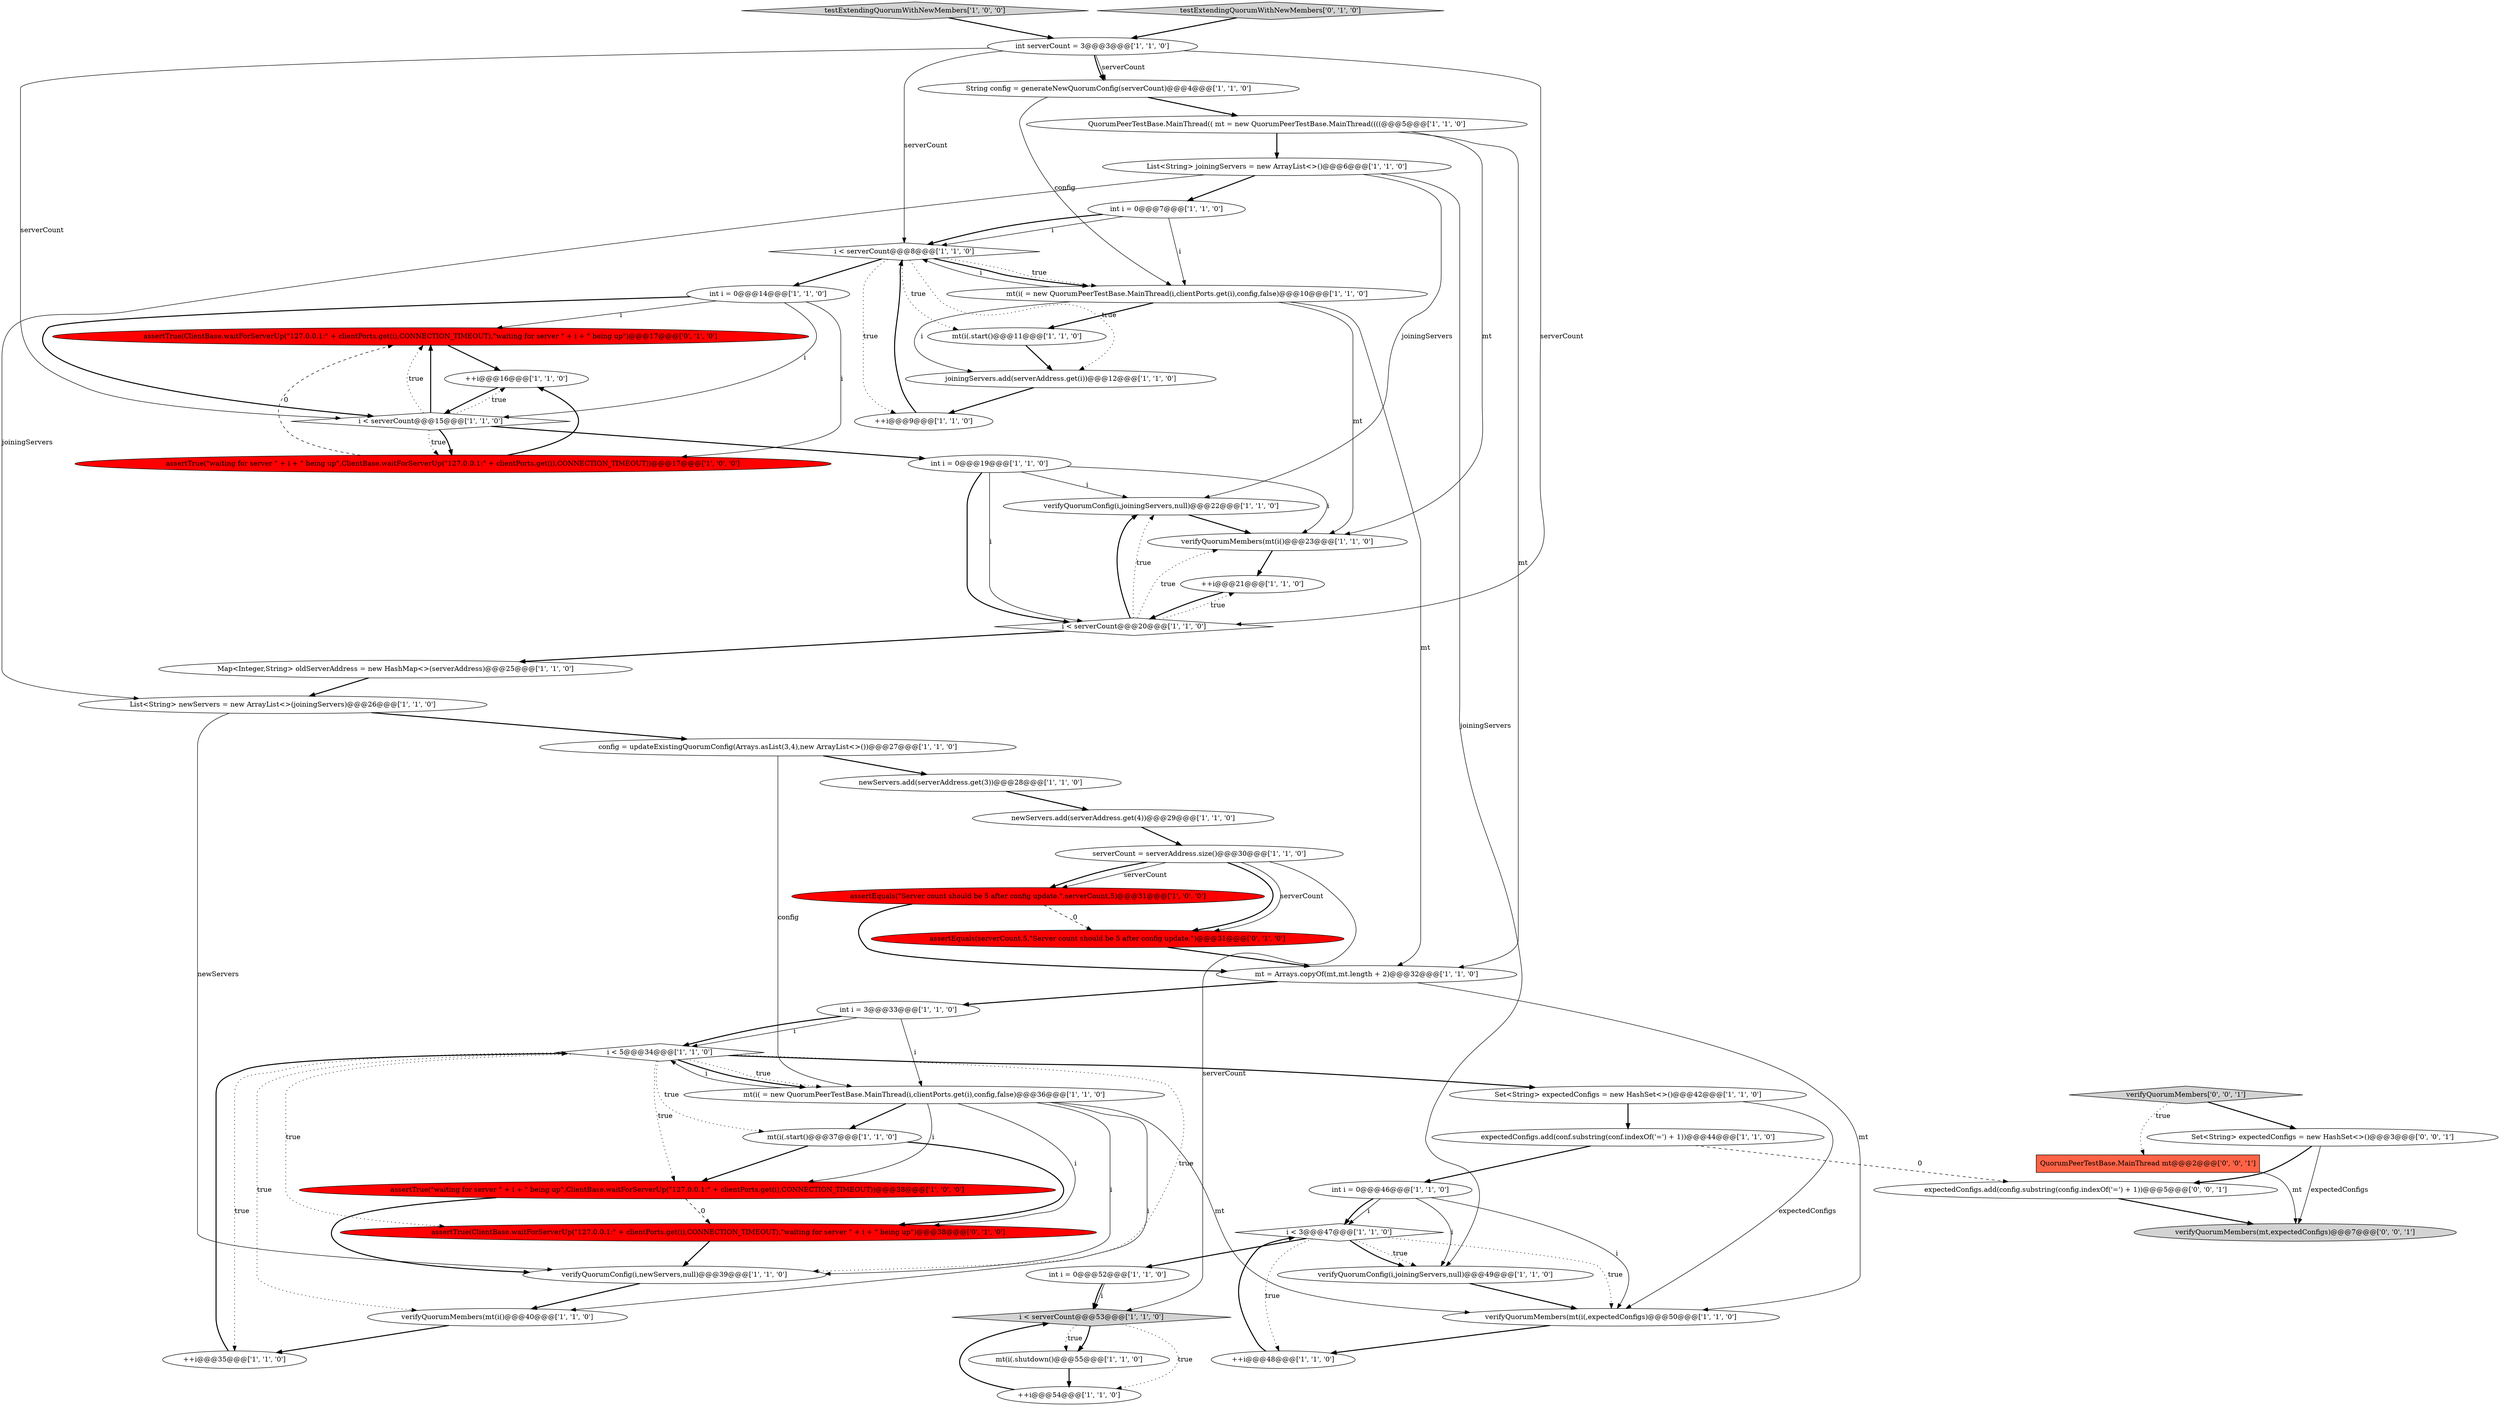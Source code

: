digraph {
46 [style = filled, label = "i < 3@@@47@@@['1', '1', '0']", fillcolor = white, shape = diamond image = "AAA0AAABBB1BBB"];
38 [style = filled, label = "assertEquals(\"Server count should be 5 after config update.\",serverCount,5)@@@31@@@['1', '0', '0']", fillcolor = red, shape = ellipse image = "AAA1AAABBB1BBB"];
19 [style = filled, label = "verifyQuorumMembers(mt(i()@@@40@@@['1', '1', '0']", fillcolor = white, shape = ellipse image = "AAA0AAABBB1BBB"];
49 [style = filled, label = "assertTrue(ClientBase.waitForServerUp(\"127.0.0.1:\" + clientPorts.get(i),CONNECTION_TIMEOUT),\"waiting for server \" + i + \" being up\")@@@38@@@['0', '1', '0']", fillcolor = red, shape = ellipse image = "AAA1AAABBB2BBB"];
16 [style = filled, label = "int i = 0@@@19@@@['1', '1', '0']", fillcolor = white, shape = ellipse image = "AAA0AAABBB1BBB"];
35 [style = filled, label = "i < serverCount@@@20@@@['1', '1', '0']", fillcolor = white, shape = diamond image = "AAA0AAABBB1BBB"];
18 [style = filled, label = "int i = 0@@@52@@@['1', '1', '0']", fillcolor = white, shape = ellipse image = "AAA0AAABBB1BBB"];
13 [style = filled, label = "testExtendingQuorumWithNewMembers['1', '0', '0']", fillcolor = lightgray, shape = diamond image = "AAA0AAABBB1BBB"];
29 [style = filled, label = "verifyQuorumMembers(mt(i()@@@23@@@['1', '1', '0']", fillcolor = white, shape = ellipse image = "AAA0AAABBB1BBB"];
2 [style = filled, label = "verifyQuorumConfig(i,newServers,null)@@@39@@@['1', '1', '0']", fillcolor = white, shape = ellipse image = "AAA0AAABBB1BBB"];
12 [style = filled, label = "i < serverCount@@@8@@@['1', '1', '0']", fillcolor = white, shape = diamond image = "AAA0AAABBB1BBB"];
50 [style = filled, label = "assertEquals(serverCount,5,\"Server count should be 5 after config update.\")@@@31@@@['0', '1', '0']", fillcolor = red, shape = ellipse image = "AAA1AAABBB2BBB"];
52 [style = filled, label = "expectedConfigs.add(config.substring(config.indexOf('=') + 1))@@@5@@@['0', '0', '1']", fillcolor = white, shape = ellipse image = "AAA0AAABBB3BBB"];
28 [style = filled, label = "mt = Arrays.copyOf(mt,mt.length + 2)@@@32@@@['1', '1', '0']", fillcolor = white, shape = ellipse image = "AAA0AAABBB1BBB"];
10 [style = filled, label = "int i = 3@@@33@@@['1', '1', '0']", fillcolor = white, shape = ellipse image = "AAA0AAABBB1BBB"];
47 [style = filled, label = "assertTrue(ClientBase.waitForServerUp(\"127.0.0.1:\" + clientPorts.get(i),CONNECTION_TIMEOUT),\"waiting for server \" + i + \" being up\")@@@17@@@['0', '1', '0']", fillcolor = red, shape = ellipse image = "AAA1AAABBB2BBB"];
31 [style = filled, label = "serverCount = serverAddress.size()@@@30@@@['1', '1', '0']", fillcolor = white, shape = ellipse image = "AAA0AAABBB1BBB"];
54 [style = filled, label = "Set<String> expectedConfigs = new HashSet<>()@@@3@@@['0', '0', '1']", fillcolor = white, shape = ellipse image = "AAA0AAABBB3BBB"];
24 [style = filled, label = "config = updateExistingQuorumConfig(Arrays.asList(3,4),new ArrayList<>())@@@27@@@['1', '1', '0']", fillcolor = white, shape = ellipse image = "AAA0AAABBB1BBB"];
8 [style = filled, label = "verifyQuorumConfig(i,joiningServers,null)@@@49@@@['1', '1', '0']", fillcolor = white, shape = ellipse image = "AAA0AAABBB1BBB"];
26 [style = filled, label = "Set<String> expectedConfigs = new HashSet<>()@@@42@@@['1', '1', '0']", fillcolor = white, shape = ellipse image = "AAA0AAABBB1BBB"];
17 [style = filled, label = "mt(i(.start()@@@37@@@['1', '1', '0']", fillcolor = white, shape = ellipse image = "AAA0AAABBB1BBB"];
40 [style = filled, label = "i < 5@@@34@@@['1', '1', '0']", fillcolor = white, shape = diamond image = "AAA0AAABBB1BBB"];
27 [style = filled, label = "++i@@@48@@@['1', '1', '0']", fillcolor = white, shape = ellipse image = "AAA0AAABBB1BBB"];
14 [style = filled, label = "mt(i(.start()@@@11@@@['1', '1', '0']", fillcolor = white, shape = ellipse image = "AAA0AAABBB1BBB"];
32 [style = filled, label = "verifyQuorumConfig(i,joiningServers,null)@@@22@@@['1', '1', '0']", fillcolor = white, shape = ellipse image = "AAA0AAABBB1BBB"];
43 [style = filled, label = "i < serverCount@@@53@@@['1', '1', '0']", fillcolor = lightgray, shape = diamond image = "AAA0AAABBB1BBB"];
15 [style = filled, label = "++i@@@9@@@['1', '1', '0']", fillcolor = white, shape = ellipse image = "AAA0AAABBB1BBB"];
42 [style = filled, label = "Map<Integer,String> oldServerAddress = new HashMap<>(serverAddress)@@@25@@@['1', '1', '0']", fillcolor = white, shape = ellipse image = "AAA0AAABBB1BBB"];
45 [style = filled, label = "List<String> newServers = new ArrayList<>(joiningServers)@@@26@@@['1', '1', '0']", fillcolor = white, shape = ellipse image = "AAA0AAABBB1BBB"];
5 [style = filled, label = "++i@@@35@@@['1', '1', '0']", fillcolor = white, shape = ellipse image = "AAA0AAABBB1BBB"];
48 [style = filled, label = "testExtendingQuorumWithNewMembers['0', '1', '0']", fillcolor = lightgray, shape = diamond image = "AAA0AAABBB2BBB"];
51 [style = filled, label = "QuorumPeerTestBase.MainThread mt@@@2@@@['0', '0', '1']", fillcolor = tomato, shape = box image = "AAA0AAABBB3BBB"];
0 [style = filled, label = "verifyQuorumMembers(mt(i(,expectedConfigs)@@@50@@@['1', '1', '0']", fillcolor = white, shape = ellipse image = "AAA0AAABBB1BBB"];
1 [style = filled, label = "int i = 0@@@7@@@['1', '1', '0']", fillcolor = white, shape = ellipse image = "AAA0AAABBB1BBB"];
41 [style = filled, label = "++i@@@21@@@['1', '1', '0']", fillcolor = white, shape = ellipse image = "AAA0AAABBB1BBB"];
55 [style = filled, label = "verifyQuorumMembers(mt,expectedConfigs)@@@7@@@['0', '0', '1']", fillcolor = lightgray, shape = ellipse image = "AAA0AAABBB3BBB"];
11 [style = filled, label = "assertTrue(\"waiting for server \" + i + \" being up\",ClientBase.waitForServerUp(\"127.0.0.1:\" + clientPorts.get(i),CONNECTION_TIMEOUT))@@@38@@@['1', '0', '0']", fillcolor = red, shape = ellipse image = "AAA1AAABBB1BBB"];
53 [style = filled, label = "verifyQuorumMembers['0', '0', '1']", fillcolor = lightgray, shape = diamond image = "AAA0AAABBB3BBB"];
23 [style = filled, label = "mt(i(.shutdown()@@@55@@@['1', '1', '0']", fillcolor = white, shape = ellipse image = "AAA0AAABBB1BBB"];
30 [style = filled, label = "mt(i( = new QuorumPeerTestBase.MainThread(i,clientPorts.get(i),config,false)@@@10@@@['1', '1', '0']", fillcolor = white, shape = ellipse image = "AAA0AAABBB1BBB"];
36 [style = filled, label = "newServers.add(serverAddress.get(3))@@@28@@@['1', '1', '0']", fillcolor = white, shape = ellipse image = "AAA0AAABBB1BBB"];
4 [style = filled, label = "++i@@@16@@@['1', '1', '0']", fillcolor = white, shape = ellipse image = "AAA0AAABBB1BBB"];
7 [style = filled, label = "assertTrue(\"waiting for server \" + i + \" being up\",ClientBase.waitForServerUp(\"127.0.0.1:\" + clientPorts.get(i),CONNECTION_TIMEOUT))@@@17@@@['1', '0', '0']", fillcolor = red, shape = ellipse image = "AAA1AAABBB1BBB"];
25 [style = filled, label = "int i = 0@@@14@@@['1', '1', '0']", fillcolor = white, shape = ellipse image = "AAA0AAABBB1BBB"];
9 [style = filled, label = "expectedConfigs.add(conf.substring(conf.indexOf('=') + 1))@@@44@@@['1', '1', '0']", fillcolor = white, shape = ellipse image = "AAA0AAABBB1BBB"];
3 [style = filled, label = "++i@@@54@@@['1', '1', '0']", fillcolor = white, shape = ellipse image = "AAA0AAABBB1BBB"];
33 [style = filled, label = "List<String> joiningServers = new ArrayList<>()@@@6@@@['1', '1', '0']", fillcolor = white, shape = ellipse image = "AAA0AAABBB1BBB"];
22 [style = filled, label = "String config = generateNewQuorumConfig(serverCount)@@@4@@@['1', '1', '0']", fillcolor = white, shape = ellipse image = "AAA0AAABBB1BBB"];
6 [style = filled, label = "mt(i( = new QuorumPeerTestBase.MainThread(i,clientPorts.get(i),config,false)@@@36@@@['1', '1', '0']", fillcolor = white, shape = ellipse image = "AAA0AAABBB1BBB"];
21 [style = filled, label = "joiningServers.add(serverAddress.get(i))@@@12@@@['1', '1', '0']", fillcolor = white, shape = ellipse image = "AAA0AAABBB1BBB"];
34 [style = filled, label = "i < serverCount@@@15@@@['1', '1', '0']", fillcolor = white, shape = diamond image = "AAA0AAABBB1BBB"];
44 [style = filled, label = "int serverCount = 3@@@3@@@['1', '1', '0']", fillcolor = white, shape = ellipse image = "AAA0AAABBB1BBB"];
20 [style = filled, label = "QuorumPeerTestBase.MainThread(( mt = new QuorumPeerTestBase.MainThread((((@@@5@@@['1', '1', '0']", fillcolor = white, shape = ellipse image = "AAA0AAABBB1BBB"];
37 [style = filled, label = "newServers.add(serverAddress.get(4))@@@29@@@['1', '1', '0']", fillcolor = white, shape = ellipse image = "AAA0AAABBB1BBB"];
39 [style = filled, label = "int i = 0@@@46@@@['1', '1', '0']", fillcolor = white, shape = ellipse image = "AAA0AAABBB1BBB"];
40->6 [style = bold, label=""];
25->34 [style = bold, label=""];
42->45 [style = bold, label=""];
54->55 [style = solid, label="expectedConfigs"];
21->15 [style = bold, label=""];
16->32 [style = solid, label="i"];
1->30 [style = solid, label="i"];
12->15 [style = dotted, label="true"];
40->5 [style = dotted, label="true"];
9->52 [style = dashed, label="0"];
26->9 [style = bold, label=""];
52->55 [style = bold, label=""];
20->29 [style = solid, label="mt"];
53->54 [style = bold, label=""];
43->23 [style = bold, label=""];
12->21 [style = dotted, label="true"];
45->24 [style = bold, label=""];
28->0 [style = solid, label="mt"];
8->0 [style = bold, label=""];
19->5 [style = bold, label=""];
31->50 [style = bold, label=""];
33->32 [style = solid, label="joiningServers"];
37->31 [style = bold, label=""];
39->46 [style = solid, label="i"];
1->12 [style = bold, label=""];
46->0 [style = dotted, label="true"];
30->14 [style = bold, label=""];
40->26 [style = bold, label=""];
6->40 [style = solid, label="i"];
18->43 [style = solid, label="i"];
44->22 [style = solid, label="serverCount"];
40->49 [style = dotted, label="true"];
54->52 [style = bold, label=""];
6->49 [style = solid, label="i"];
9->39 [style = bold, label=""];
38->50 [style = dashed, label="0"];
34->47 [style = dotted, label="true"];
31->38 [style = solid, label="serverCount"];
38->28 [style = bold, label=""];
53->51 [style = dotted, label="true"];
30->29 [style = solid, label="mt"];
6->19 [style = solid, label="i"];
31->50 [style = solid, label="serverCount"];
34->47 [style = bold, label=""];
39->8 [style = solid, label="i"];
40->6 [style = dotted, label="true"];
23->3 [style = bold, label=""];
48->44 [style = bold, label=""];
34->7 [style = dotted, label="true"];
40->2 [style = dotted, label="true"];
33->45 [style = solid, label="joiningServers"];
39->0 [style = solid, label="i"];
44->12 [style = solid, label="serverCount"];
10->6 [style = solid, label="i"];
50->28 [style = bold, label=""];
11->49 [style = dashed, label="0"];
6->2 [style = solid, label="i"];
27->46 [style = bold, label=""];
22->20 [style = bold, label=""];
31->43 [style = solid, label="serverCount"];
1->12 [style = solid, label="i"];
20->28 [style = solid, label="mt"];
6->0 [style = solid, label="mt"];
15->12 [style = bold, label=""];
44->22 [style = bold, label=""];
36->37 [style = bold, label=""];
25->7 [style = solid, label="i"];
16->35 [style = solid, label="i"];
43->23 [style = dotted, label="true"];
22->30 [style = solid, label="config"];
14->21 [style = bold, label=""];
40->17 [style = dotted, label="true"];
26->0 [style = solid, label="expectedConfigs"];
6->17 [style = bold, label=""];
35->29 [style = dotted, label="true"];
39->46 [style = bold, label=""];
35->42 [style = bold, label=""];
35->32 [style = bold, label=""];
31->38 [style = bold, label=""];
25->47 [style = solid, label="i"];
7->4 [style = bold, label=""];
46->8 [style = dotted, label="true"];
46->18 [style = bold, label=""];
24->6 [style = solid, label="config"];
10->40 [style = solid, label="i"];
17->49 [style = bold, label=""];
43->3 [style = dotted, label="true"];
34->16 [style = bold, label=""];
46->8 [style = bold, label=""];
34->4 [style = dotted, label="true"];
35->41 [style = dotted, label="true"];
10->40 [style = bold, label=""];
49->2 [style = bold, label=""];
5->40 [style = bold, label=""];
30->21 [style = solid, label="i"];
47->4 [style = bold, label=""];
4->34 [style = bold, label=""];
40->19 [style = dotted, label="true"];
7->47 [style = dashed, label="0"];
41->35 [style = bold, label=""];
44->34 [style = solid, label="serverCount"];
2->19 [style = bold, label=""];
30->28 [style = solid, label="mt"];
28->10 [style = bold, label=""];
0->27 [style = bold, label=""];
29->41 [style = bold, label=""];
13->44 [style = bold, label=""];
34->7 [style = bold, label=""];
12->30 [style = bold, label=""];
33->1 [style = bold, label=""];
11->2 [style = bold, label=""];
12->30 [style = dotted, label="true"];
46->27 [style = dotted, label="true"];
20->33 [style = bold, label=""];
32->29 [style = bold, label=""];
24->36 [style = bold, label=""];
51->55 [style = solid, label="mt"];
12->14 [style = dotted, label="true"];
30->12 [style = solid, label="i"];
18->43 [style = bold, label=""];
45->2 [style = solid, label="newServers"];
16->29 [style = solid, label="i"];
6->11 [style = solid, label="i"];
40->11 [style = dotted, label="true"];
12->25 [style = bold, label=""];
33->8 [style = solid, label="joiningServers"];
25->34 [style = solid, label="i"];
3->43 [style = bold, label=""];
16->35 [style = bold, label=""];
44->35 [style = solid, label="serverCount"];
17->11 [style = bold, label=""];
35->32 [style = dotted, label="true"];
}
